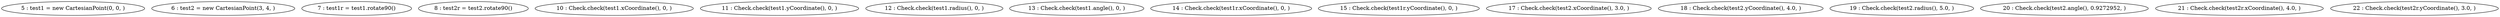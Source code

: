 digraph G {
"5 : test1 = new CartesianPoint(0, 0, )"
"6 : test2 = new CartesianPoint(3, 4, )"
"7 : test1r = test1.rotate90()"
"8 : test2r = test2.rotate90()"
"10 : Check.check(test1.xCoordinate(), 0, )"
"11 : Check.check(test1.yCoordinate(), 0, )"
"12 : Check.check(test1.radius(), 0, )"
"13 : Check.check(test1.angle(), 0, )"
"14 : Check.check(test1r.xCoordinate(), 0, )"
"15 : Check.check(test1r.yCoordinate(), 0, )"
"17 : Check.check(test2.xCoordinate(), 3.0, )"
"18 : Check.check(test2.yCoordinate(), 4.0, )"
"19 : Check.check(test2.radius(), 5.0, )"
"20 : Check.check(test2.angle(), 0.9272952, )"
"21 : Check.check(test2r.xCoordinate(), 4.0, )"
"22 : Check.check(test2r.yCoordinate(), 3.0, )"
}